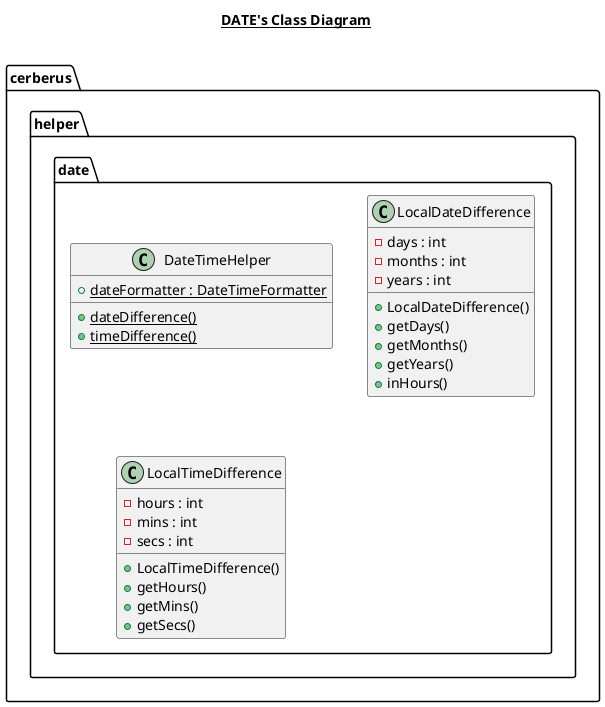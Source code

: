 @startuml

title __DATE's Class Diagram__\n

  namespace cerberus {
    namespace helper.date {
      class cerberus.helper.date.DateTimeHelper {
          {static} + dateFormatter : DateTimeFormatter
          {static} + dateDifference()
          {static} + timeDifference()
      }
    }
  }
  

  namespace cerberus {
    namespace helper.date {
      class cerberus.helper.date.LocalDateDifference {
          - days : int
          - months : int
          - years : int
          + LocalDateDifference()
          + getDays()
          + getMonths()
          + getYears()
          + inHours()
      }
    }
  }
  

  namespace cerberus {
    namespace helper.date {
      class cerberus.helper.date.LocalTimeDifference {
          - hours : int
          - mins : int
          - secs : int
          + LocalTimeDifference()
          + getHours()
          + getMins()
          + getSecs()
      }
    }
  }
  

@enduml
